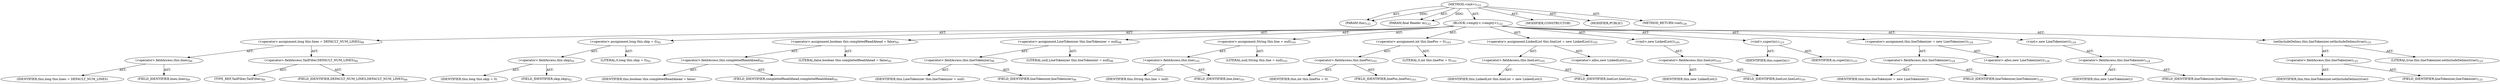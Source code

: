 digraph "&lt;init&gt;" {  
"111669149697" [label = <(METHOD,&lt;init&gt;)<SUB>122</SUB>> ]
"115964116998" [label = <(PARAM,this)<SUB>122</SUB>> ]
"115964116999" [label = <(PARAM,final Reader in)<SUB>122</SUB>> ]
"25769803777" [label = <(BLOCK,&lt;empty&gt;,&lt;empty&gt;)<SUB>122</SUB>> ]
"30064771092" [label = <(&lt;operator&gt;.assignment,long this.lines = DEFAULT_NUM_LINES)<SUB>89</SUB>> ]
"30064771093" [label = <(&lt;operator&gt;.fieldAccess,this.lines)<SUB>89</SUB>> ]
"68719476757" [label = <(IDENTIFIER,this,long this.lines = DEFAULT_NUM_LINES)> ]
"55834574857" [label = <(FIELD_IDENTIFIER,lines,lines)<SUB>89</SUB>> ]
"30064771094" [label = <(&lt;operator&gt;.fieldAccess,TailFilter.DEFAULT_NUM_LINES)<SUB>89</SUB>> ]
"180388626433" [label = <(TYPE_REF,TailFilter,TailFilter)<SUB>89</SUB>> ]
"55834574858" [label = <(FIELD_IDENTIFIER,DEFAULT_NUM_LINES,DEFAULT_NUM_LINES)<SUB>89</SUB>> ]
"30064771095" [label = <(&lt;operator&gt;.assignment,long this.skip = 0)<SUB>92</SUB>> ]
"30064771096" [label = <(&lt;operator&gt;.fieldAccess,this.skip)<SUB>92</SUB>> ]
"68719476758" [label = <(IDENTIFIER,this,long this.skip = 0)> ]
"55834574859" [label = <(FIELD_IDENTIFIER,skip,skip)<SUB>92</SUB>> ]
"90194313221" [label = <(LITERAL,0,long this.skip = 0)<SUB>92</SUB>> ]
"30064771097" [label = <(&lt;operator&gt;.assignment,boolean this.completedReadAhead = false)<SUB>95</SUB>> ]
"30064771098" [label = <(&lt;operator&gt;.fieldAccess,this.completedReadAhead)<SUB>95</SUB>> ]
"68719476759" [label = <(IDENTIFIER,this,boolean this.completedReadAhead = false)> ]
"55834574860" [label = <(FIELD_IDENTIFIER,completedReadAhead,completedReadAhead)<SUB>95</SUB>> ]
"90194313222" [label = <(LITERAL,false,boolean this.completedReadAhead = false)<SUB>95</SUB>> ]
"30064771099" [label = <(&lt;operator&gt;.assignment,LineTokenizer this.lineTokenizer = null)<SUB>98</SUB>> ]
"30064771100" [label = <(&lt;operator&gt;.fieldAccess,this.lineTokenizer)<SUB>98</SUB>> ]
"68719476760" [label = <(IDENTIFIER,this,LineTokenizer this.lineTokenizer = null)> ]
"55834574861" [label = <(FIELD_IDENTIFIER,lineTokenizer,lineTokenizer)<SUB>98</SUB>> ]
"90194313223" [label = <(LITERAL,null,LineTokenizer this.lineTokenizer = null)<SUB>98</SUB>> ]
"30064771101" [label = <(&lt;operator&gt;.assignment,String this.line = null)<SUB>101</SUB>> ]
"30064771102" [label = <(&lt;operator&gt;.fieldAccess,this.line)<SUB>101</SUB>> ]
"68719476761" [label = <(IDENTIFIER,this,String this.line = null)> ]
"55834574862" [label = <(FIELD_IDENTIFIER,line,line)<SUB>101</SUB>> ]
"90194313224" [label = <(LITERAL,null,String this.line = null)<SUB>101</SUB>> ]
"30064771103" [label = <(&lt;operator&gt;.assignment,int this.linePos = 0)<SUB>103</SUB>> ]
"30064771104" [label = <(&lt;operator&gt;.fieldAccess,this.linePos)<SUB>103</SUB>> ]
"68719476762" [label = <(IDENTIFIER,this,int this.linePos = 0)> ]
"55834574863" [label = <(FIELD_IDENTIFIER,linePos,linePos)<SUB>103</SUB>> ]
"90194313225" [label = <(LITERAL,0,int this.linePos = 0)<SUB>103</SUB>> ]
"30064771105" [label = <(&lt;operator&gt;.assignment,LinkedList this.lineList = new LinkedList())<SUB>105</SUB>> ]
"30064771106" [label = <(&lt;operator&gt;.fieldAccess,this.lineList)<SUB>105</SUB>> ]
"68719476763" [label = <(IDENTIFIER,this,LinkedList this.lineList = new LinkedList())> ]
"55834574864" [label = <(FIELD_IDENTIFIER,lineList,lineList)<SUB>105</SUB>> ]
"30064771107" [label = <(&lt;operator&gt;.alloc,new LinkedList())<SUB>105</SUB>> ]
"30064771108" [label = <(&lt;init&gt;,new LinkedList())<SUB>105</SUB>> ]
"30064771109" [label = <(&lt;operator&gt;.fieldAccess,this.lineList)<SUB>105</SUB>> ]
"68719476764" [label = <(IDENTIFIER,this,new LinkedList())> ]
"55834574865" [label = <(FIELD_IDENTIFIER,lineList,lineList)<SUB>105</SUB>> ]
"30064771073" [label = <(&lt;init&gt;,super(in);)<SUB>123</SUB>> ]
"68719476747" [label = <(IDENTIFIER,this,super(in);)> ]
"68719476748" [label = <(IDENTIFIER,in,super(in);)<SUB>123</SUB>> ]
"30064771110" [label = <(&lt;operator&gt;.assignment,this.lineTokenizer = new LineTokenizer())<SUB>124</SUB>> ]
"30064771111" [label = <(&lt;operator&gt;.fieldAccess,this.lineTokenizer)<SUB>124</SUB>> ]
"68719476765" [label = <(IDENTIFIER,this,this.lineTokenizer = new LineTokenizer())> ]
"55834574866" [label = <(FIELD_IDENTIFIER,lineTokenizer,lineTokenizer)<SUB>124</SUB>> ]
"30064771112" [label = <(&lt;operator&gt;.alloc,new LineTokenizer())<SUB>124</SUB>> ]
"30064771113" [label = <(&lt;init&gt;,new LineTokenizer())<SUB>124</SUB>> ]
"30064771114" [label = <(&lt;operator&gt;.fieldAccess,this.lineTokenizer)<SUB>124</SUB>> ]
"68719476766" [label = <(IDENTIFIER,this,new LineTokenizer())> ]
"55834574867" [label = <(FIELD_IDENTIFIER,lineTokenizer,lineTokenizer)<SUB>124</SUB>> ]
"30064771115" [label = <(setIncludeDelims,this.lineTokenizer.setIncludeDelims(true))<SUB>125</SUB>> ]
"30064771116" [label = <(&lt;operator&gt;.fieldAccess,this.lineTokenizer)<SUB>125</SUB>> ]
"68719476767" [label = <(IDENTIFIER,this,this.lineTokenizer.setIncludeDelims(true))> ]
"55834574868" [label = <(FIELD_IDENTIFIER,lineTokenizer,lineTokenizer)<SUB>125</SUB>> ]
"90194313226" [label = <(LITERAL,true,this.lineTokenizer.setIncludeDelims(true))<SUB>125</SUB>> ]
"133143986191" [label = <(MODIFIER,CONSTRUCTOR)> ]
"133143986192" [label = <(MODIFIER,PUBLIC)> ]
"128849018881" [label = <(METHOD_RETURN,void)<SUB>126</SUB>> ]
  "111669149697" -> "115964116998"  [ label = "AST: "] 
  "111669149697" -> "115964116999"  [ label = "AST: "] 
  "111669149697" -> "25769803777"  [ label = "AST: "] 
  "111669149697" -> "133143986191"  [ label = "AST: "] 
  "111669149697" -> "133143986192"  [ label = "AST: "] 
  "111669149697" -> "128849018881"  [ label = "AST: "] 
  "25769803777" -> "30064771092"  [ label = "AST: "] 
  "25769803777" -> "30064771095"  [ label = "AST: "] 
  "25769803777" -> "30064771097"  [ label = "AST: "] 
  "25769803777" -> "30064771099"  [ label = "AST: "] 
  "25769803777" -> "30064771101"  [ label = "AST: "] 
  "25769803777" -> "30064771103"  [ label = "AST: "] 
  "25769803777" -> "30064771105"  [ label = "AST: "] 
  "25769803777" -> "30064771108"  [ label = "AST: "] 
  "25769803777" -> "30064771073"  [ label = "AST: "] 
  "25769803777" -> "30064771110"  [ label = "AST: "] 
  "25769803777" -> "30064771113"  [ label = "AST: "] 
  "25769803777" -> "30064771115"  [ label = "AST: "] 
  "30064771092" -> "30064771093"  [ label = "AST: "] 
  "30064771092" -> "30064771094"  [ label = "AST: "] 
  "30064771093" -> "68719476757"  [ label = "AST: "] 
  "30064771093" -> "55834574857"  [ label = "AST: "] 
  "30064771094" -> "180388626433"  [ label = "AST: "] 
  "30064771094" -> "55834574858"  [ label = "AST: "] 
  "30064771095" -> "30064771096"  [ label = "AST: "] 
  "30064771095" -> "90194313221"  [ label = "AST: "] 
  "30064771096" -> "68719476758"  [ label = "AST: "] 
  "30064771096" -> "55834574859"  [ label = "AST: "] 
  "30064771097" -> "30064771098"  [ label = "AST: "] 
  "30064771097" -> "90194313222"  [ label = "AST: "] 
  "30064771098" -> "68719476759"  [ label = "AST: "] 
  "30064771098" -> "55834574860"  [ label = "AST: "] 
  "30064771099" -> "30064771100"  [ label = "AST: "] 
  "30064771099" -> "90194313223"  [ label = "AST: "] 
  "30064771100" -> "68719476760"  [ label = "AST: "] 
  "30064771100" -> "55834574861"  [ label = "AST: "] 
  "30064771101" -> "30064771102"  [ label = "AST: "] 
  "30064771101" -> "90194313224"  [ label = "AST: "] 
  "30064771102" -> "68719476761"  [ label = "AST: "] 
  "30064771102" -> "55834574862"  [ label = "AST: "] 
  "30064771103" -> "30064771104"  [ label = "AST: "] 
  "30064771103" -> "90194313225"  [ label = "AST: "] 
  "30064771104" -> "68719476762"  [ label = "AST: "] 
  "30064771104" -> "55834574863"  [ label = "AST: "] 
  "30064771105" -> "30064771106"  [ label = "AST: "] 
  "30064771105" -> "30064771107"  [ label = "AST: "] 
  "30064771106" -> "68719476763"  [ label = "AST: "] 
  "30064771106" -> "55834574864"  [ label = "AST: "] 
  "30064771108" -> "30064771109"  [ label = "AST: "] 
  "30064771109" -> "68719476764"  [ label = "AST: "] 
  "30064771109" -> "55834574865"  [ label = "AST: "] 
  "30064771073" -> "68719476747"  [ label = "AST: "] 
  "30064771073" -> "68719476748"  [ label = "AST: "] 
  "30064771110" -> "30064771111"  [ label = "AST: "] 
  "30064771110" -> "30064771112"  [ label = "AST: "] 
  "30064771111" -> "68719476765"  [ label = "AST: "] 
  "30064771111" -> "55834574866"  [ label = "AST: "] 
  "30064771113" -> "30064771114"  [ label = "AST: "] 
  "30064771114" -> "68719476766"  [ label = "AST: "] 
  "30064771114" -> "55834574867"  [ label = "AST: "] 
  "30064771115" -> "30064771116"  [ label = "AST: "] 
  "30064771115" -> "90194313226"  [ label = "AST: "] 
  "30064771116" -> "68719476767"  [ label = "AST: "] 
  "30064771116" -> "55834574868"  [ label = "AST: "] 
  "111669149697" -> "115964116998"  [ label = "DDG: "] 
  "111669149697" -> "115964116999"  [ label = "DDG: "] 
}
